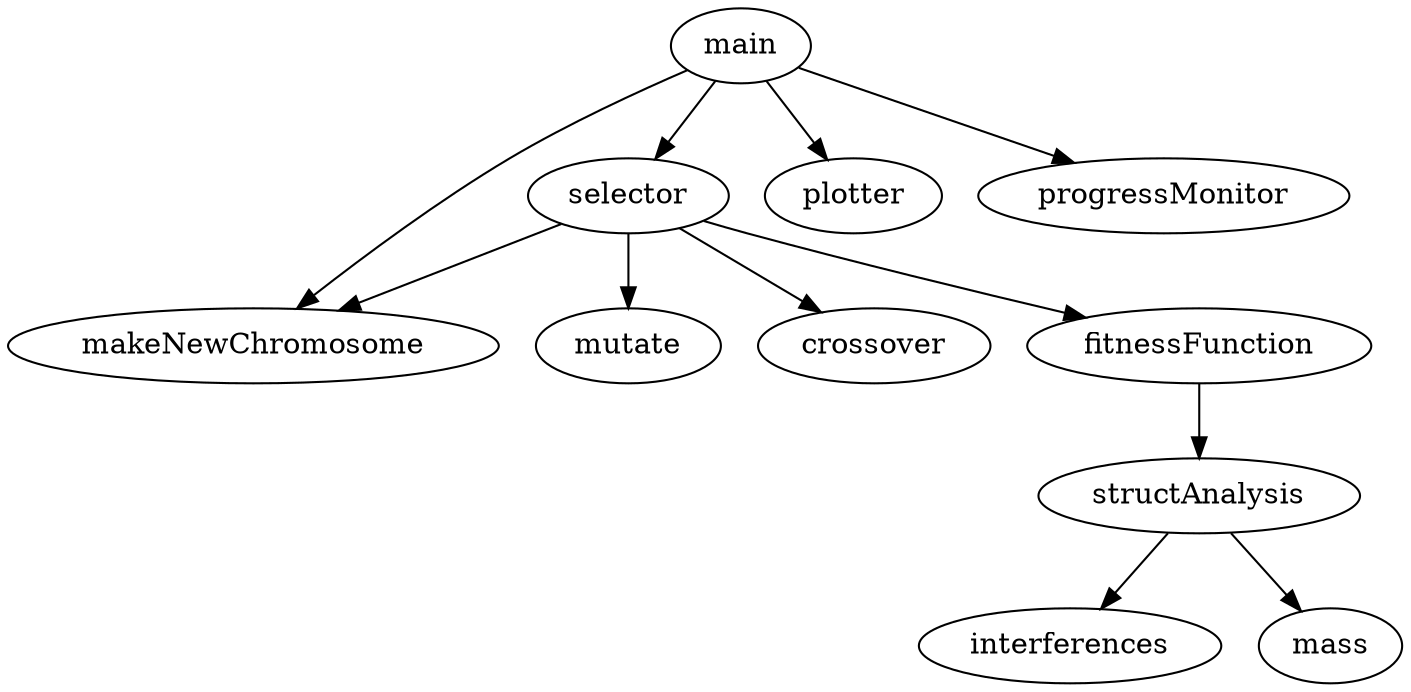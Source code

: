 digraph graphname {
     main -> makeNewChromosome;
     main -> selector;
     selector -> mutate;
     selector -> crossover;
     selector -> makeNewChromosome;
     selector -> fitnessFunction;
     fitnessFunction -> structAnalysis;
     structAnalysis -> interferences;
     structAnalysis -> mass;
     main -> plotter;
     main -> progressMonitor;
     
     
 }
